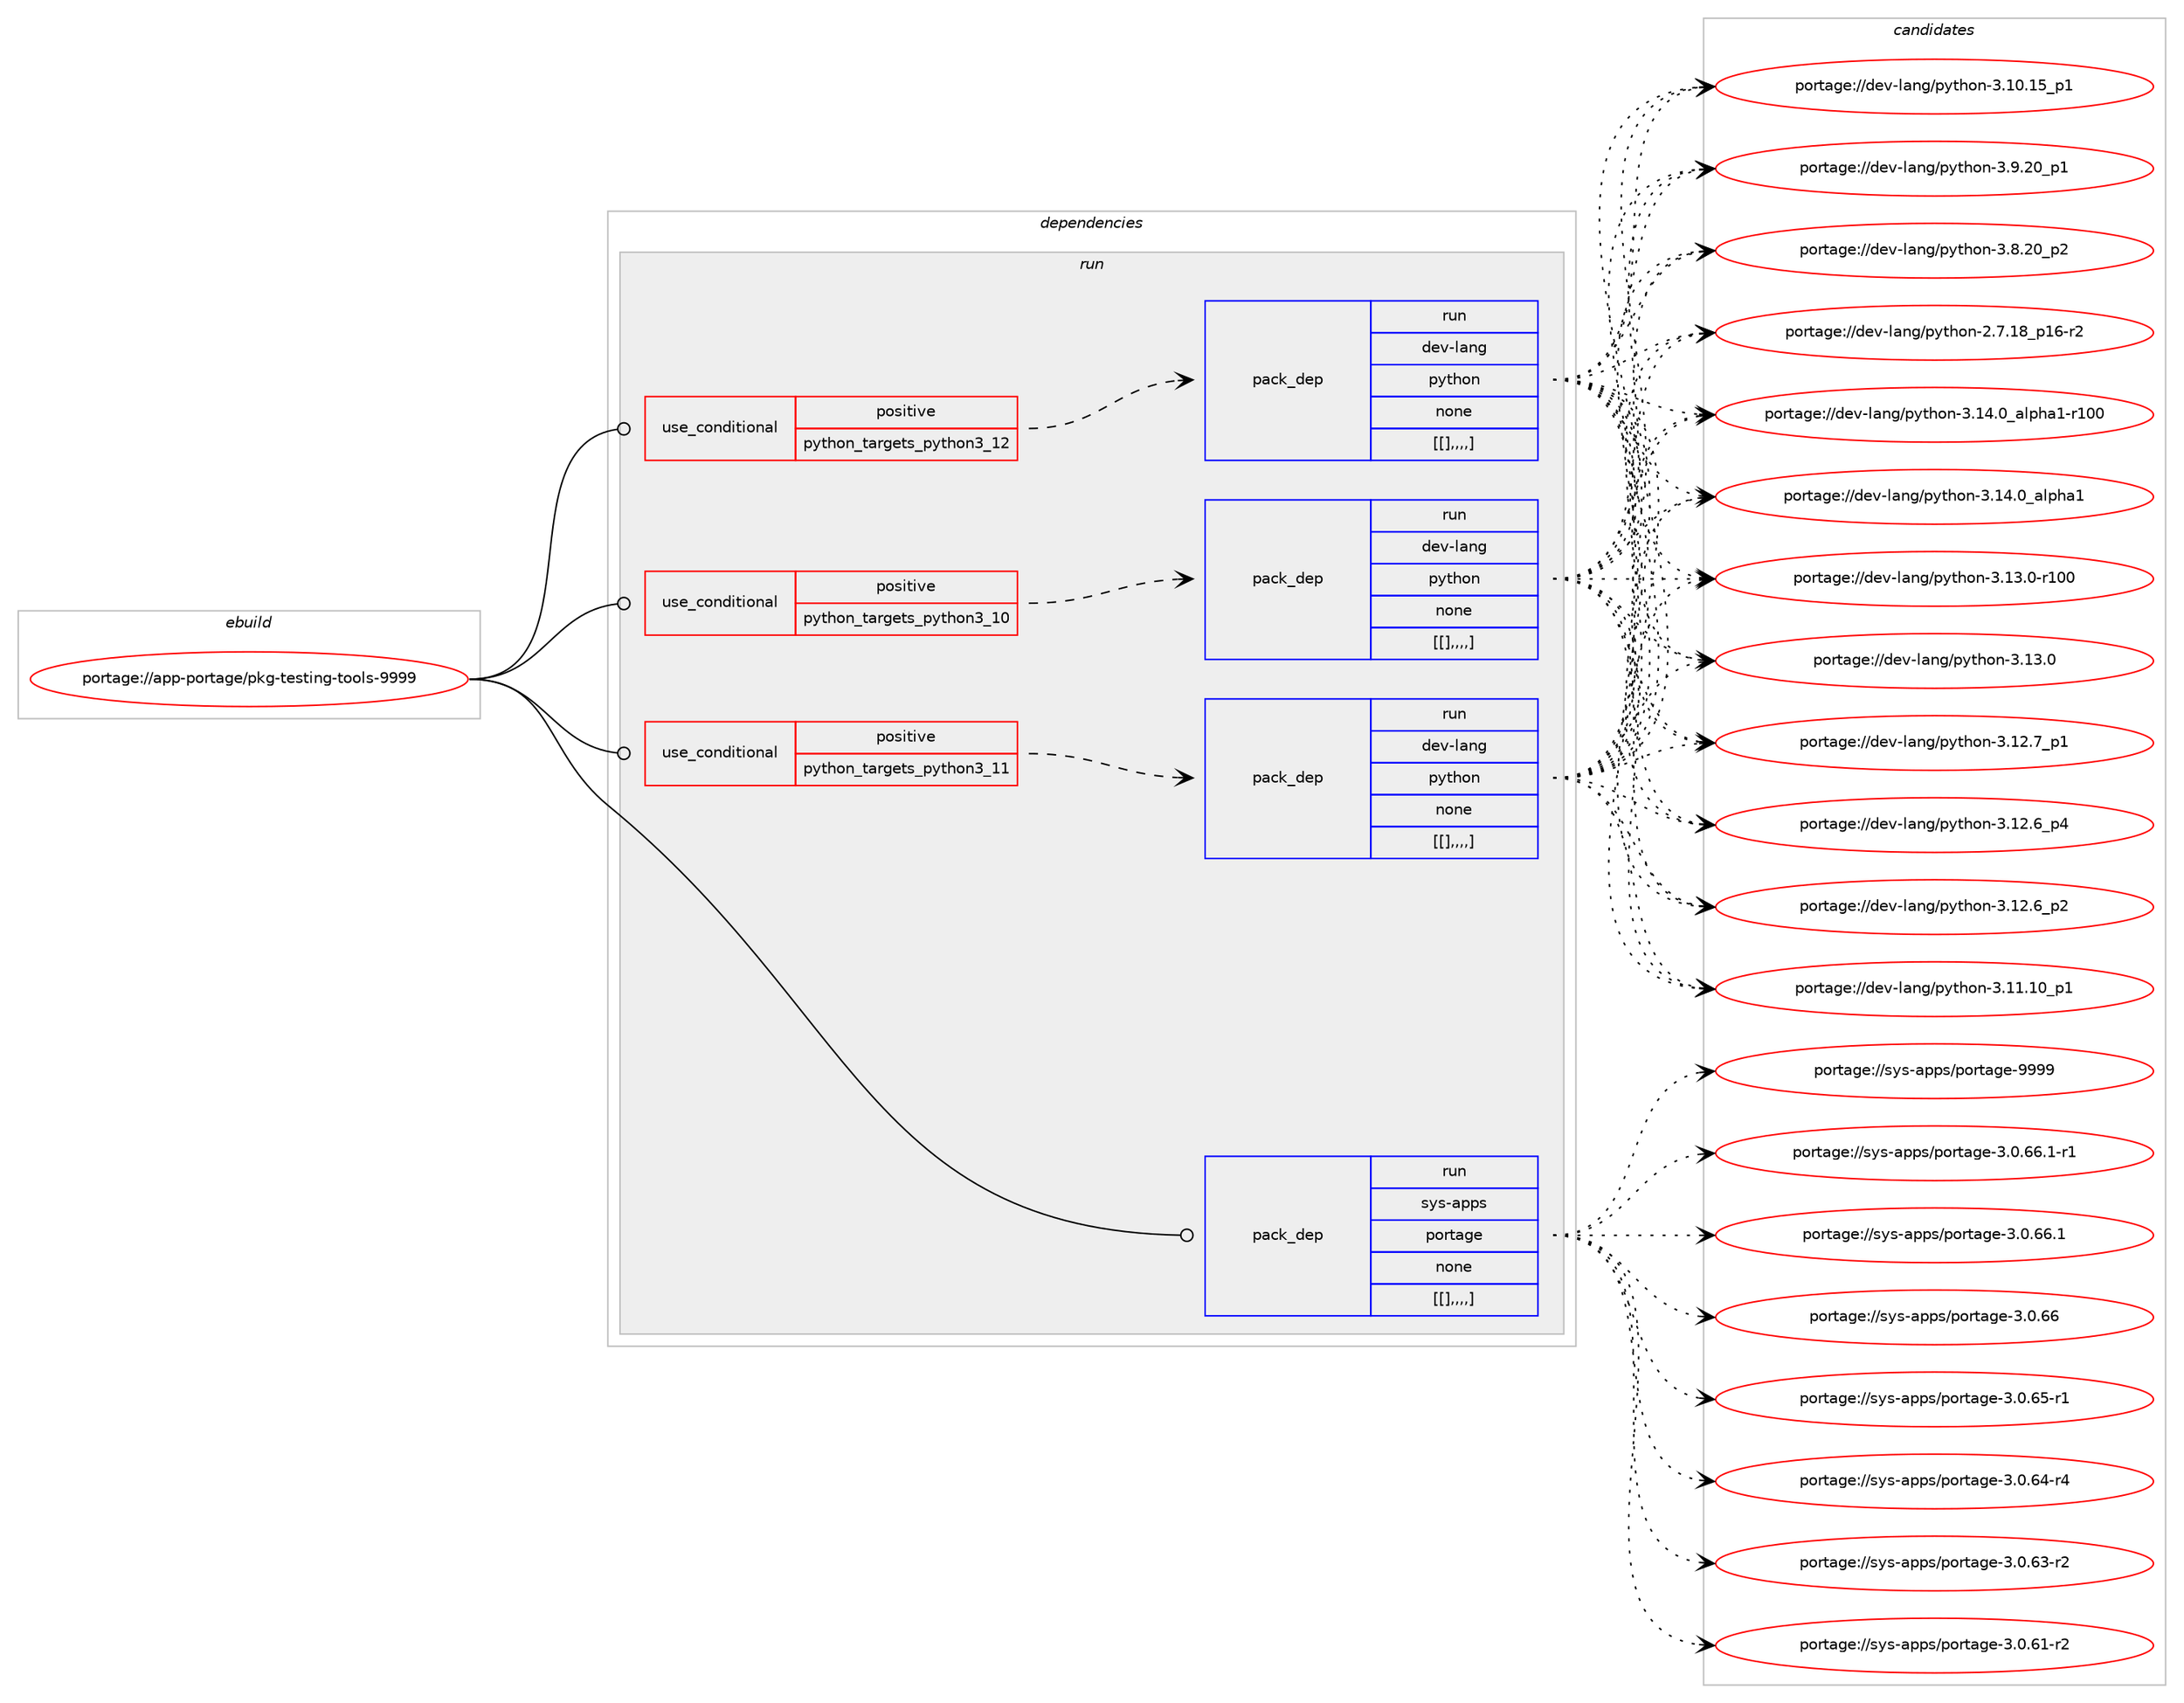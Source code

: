 digraph prolog {

# *************
# Graph options
# *************

newrank=true;
concentrate=true;
compound=true;
graph [rankdir=LR,fontname=Helvetica,fontsize=10,ranksep=1.5];#, ranksep=2.5, nodesep=0.2];
edge  [arrowhead=vee];
node  [fontname=Helvetica,fontsize=10];

# **********
# The ebuild
# **********

subgraph cluster_leftcol {
color=gray;
label=<<i>ebuild</i>>;
id [label="portage://app-portage/pkg-testing-tools-9999", color=red, width=4, href="../app-portage/pkg-testing-tools-9999.svg"];
}

# ****************
# The dependencies
# ****************

subgraph cluster_midcol {
color=gray;
label=<<i>dependencies</i>>;
subgraph cluster_compile {
fillcolor="#eeeeee";
style=filled;
label=<<i>compile</i>>;
}
subgraph cluster_compileandrun {
fillcolor="#eeeeee";
style=filled;
label=<<i>compile and run</i>>;
}
subgraph cluster_run {
fillcolor="#eeeeee";
style=filled;
label=<<i>run</i>>;
subgraph cond15655 {
dependency54354 [label=<<TABLE BORDER="0" CELLBORDER="1" CELLSPACING="0" CELLPADDING="4"><TR><TD ROWSPAN="3" CELLPADDING="10">use_conditional</TD></TR><TR><TD>positive</TD></TR><TR><TD>python_targets_python3_10</TD></TR></TABLE>>, shape=none, color=red];
subgraph pack38162 {
dependency54356 [label=<<TABLE BORDER="0" CELLBORDER="1" CELLSPACING="0" CELLPADDING="4" WIDTH="220"><TR><TD ROWSPAN="6" CELLPADDING="30">pack_dep</TD></TR><TR><TD WIDTH="110">run</TD></TR><TR><TD>dev-lang</TD></TR><TR><TD>python</TD></TR><TR><TD>none</TD></TR><TR><TD>[[],,,,]</TD></TR></TABLE>>, shape=none, color=blue];
}
dependency54354:e -> dependency54356:w [weight=20,style="dashed",arrowhead="vee"];
}
id:e -> dependency54354:w [weight=20,style="solid",arrowhead="odot"];
subgraph cond15659 {
dependency54375 [label=<<TABLE BORDER="0" CELLBORDER="1" CELLSPACING="0" CELLPADDING="4"><TR><TD ROWSPAN="3" CELLPADDING="10">use_conditional</TD></TR><TR><TD>positive</TD></TR><TR><TD>python_targets_python3_11</TD></TR></TABLE>>, shape=none, color=red];
subgraph pack38190 {
dependency54401 [label=<<TABLE BORDER="0" CELLBORDER="1" CELLSPACING="0" CELLPADDING="4" WIDTH="220"><TR><TD ROWSPAN="6" CELLPADDING="30">pack_dep</TD></TR><TR><TD WIDTH="110">run</TD></TR><TR><TD>dev-lang</TD></TR><TR><TD>python</TD></TR><TR><TD>none</TD></TR><TR><TD>[[],,,,]</TD></TR></TABLE>>, shape=none, color=blue];
}
dependency54375:e -> dependency54401:w [weight=20,style="dashed",arrowhead="vee"];
}
id:e -> dependency54375:w [weight=20,style="solid",arrowhead="odot"];
subgraph cond15674 {
dependency54411 [label=<<TABLE BORDER="0" CELLBORDER="1" CELLSPACING="0" CELLPADDING="4"><TR><TD ROWSPAN="3" CELLPADDING="10">use_conditional</TD></TR><TR><TD>positive</TD></TR><TR><TD>python_targets_python3_12</TD></TR></TABLE>>, shape=none, color=red];
subgraph pack38202 {
dependency54416 [label=<<TABLE BORDER="0" CELLBORDER="1" CELLSPACING="0" CELLPADDING="4" WIDTH="220"><TR><TD ROWSPAN="6" CELLPADDING="30">pack_dep</TD></TR><TR><TD WIDTH="110">run</TD></TR><TR><TD>dev-lang</TD></TR><TR><TD>python</TD></TR><TR><TD>none</TD></TR><TR><TD>[[],,,,]</TD></TR></TABLE>>, shape=none, color=blue];
}
dependency54411:e -> dependency54416:w [weight=20,style="dashed",arrowhead="vee"];
}
id:e -> dependency54411:w [weight=20,style="solid",arrowhead="odot"];
subgraph pack38211 {
dependency54432 [label=<<TABLE BORDER="0" CELLBORDER="1" CELLSPACING="0" CELLPADDING="4" WIDTH="220"><TR><TD ROWSPAN="6" CELLPADDING="30">pack_dep</TD></TR><TR><TD WIDTH="110">run</TD></TR><TR><TD>sys-apps</TD></TR><TR><TD>portage</TD></TR><TR><TD>none</TD></TR><TR><TD>[[],,,,]</TD></TR></TABLE>>, shape=none, color=blue];
}
id:e -> dependency54432:w [weight=20,style="solid",arrowhead="odot"];
}
}

# **************
# The candidates
# **************

subgraph cluster_choices {
rank=same;
color=gray;
label=<<i>candidates</i>>;

subgraph choice37200 {
color=black;
nodesep=1;
choice100101118451089711010347112121116104111110455146495246489597108112104974945114494848 [label="portage://dev-lang/python-3.14.0_alpha1-r100", color=red, width=4,href="../dev-lang/python-3.14.0_alpha1-r100.svg"];
choice1001011184510897110103471121211161041111104551464952464895971081121049749 [label="portage://dev-lang/python-3.14.0_alpha1", color=red, width=4,href="../dev-lang/python-3.14.0_alpha1.svg"];
choice1001011184510897110103471121211161041111104551464951464845114494848 [label="portage://dev-lang/python-3.13.0-r100", color=red, width=4,href="../dev-lang/python-3.13.0-r100.svg"];
choice10010111845108971101034711212111610411111045514649514648 [label="portage://dev-lang/python-3.13.0", color=red, width=4,href="../dev-lang/python-3.13.0.svg"];
choice100101118451089711010347112121116104111110455146495046559511249 [label="portage://dev-lang/python-3.12.7_p1", color=red, width=4,href="../dev-lang/python-3.12.7_p1.svg"];
choice100101118451089711010347112121116104111110455146495046549511252 [label="portage://dev-lang/python-3.12.6_p4", color=red, width=4,href="../dev-lang/python-3.12.6_p4.svg"];
choice100101118451089711010347112121116104111110455146495046549511250 [label="portage://dev-lang/python-3.12.6_p2", color=red, width=4,href="../dev-lang/python-3.12.6_p2.svg"];
choice10010111845108971101034711212111610411111045514649494649489511249 [label="portage://dev-lang/python-3.11.10_p1", color=red, width=4,href="../dev-lang/python-3.11.10_p1.svg"];
choice10010111845108971101034711212111610411111045514649484649539511249 [label="portage://dev-lang/python-3.10.15_p1", color=red, width=4,href="../dev-lang/python-3.10.15_p1.svg"];
choice100101118451089711010347112121116104111110455146574650489511249 [label="portage://dev-lang/python-3.9.20_p1", color=red, width=4,href="../dev-lang/python-3.9.20_p1.svg"];
choice100101118451089711010347112121116104111110455146564650489511250 [label="portage://dev-lang/python-3.8.20_p2", color=red, width=4,href="../dev-lang/python-3.8.20_p2.svg"];
choice100101118451089711010347112121116104111110455046554649569511249544511450 [label="portage://dev-lang/python-2.7.18_p16-r2", color=red, width=4,href="../dev-lang/python-2.7.18_p16-r2.svg"];
dependency54356:e -> choice100101118451089711010347112121116104111110455146495246489597108112104974945114494848:w [style=dotted,weight="100"];
dependency54356:e -> choice1001011184510897110103471121211161041111104551464952464895971081121049749:w [style=dotted,weight="100"];
dependency54356:e -> choice1001011184510897110103471121211161041111104551464951464845114494848:w [style=dotted,weight="100"];
dependency54356:e -> choice10010111845108971101034711212111610411111045514649514648:w [style=dotted,weight="100"];
dependency54356:e -> choice100101118451089711010347112121116104111110455146495046559511249:w [style=dotted,weight="100"];
dependency54356:e -> choice100101118451089711010347112121116104111110455146495046549511252:w [style=dotted,weight="100"];
dependency54356:e -> choice100101118451089711010347112121116104111110455146495046549511250:w [style=dotted,weight="100"];
dependency54356:e -> choice10010111845108971101034711212111610411111045514649494649489511249:w [style=dotted,weight="100"];
dependency54356:e -> choice10010111845108971101034711212111610411111045514649484649539511249:w [style=dotted,weight="100"];
dependency54356:e -> choice100101118451089711010347112121116104111110455146574650489511249:w [style=dotted,weight="100"];
dependency54356:e -> choice100101118451089711010347112121116104111110455146564650489511250:w [style=dotted,weight="100"];
dependency54356:e -> choice100101118451089711010347112121116104111110455046554649569511249544511450:w [style=dotted,weight="100"];
}
subgraph choice37220 {
color=black;
nodesep=1;
choice100101118451089711010347112121116104111110455146495246489597108112104974945114494848 [label="portage://dev-lang/python-3.14.0_alpha1-r100", color=red, width=4,href="../dev-lang/python-3.14.0_alpha1-r100.svg"];
choice1001011184510897110103471121211161041111104551464952464895971081121049749 [label="portage://dev-lang/python-3.14.0_alpha1", color=red, width=4,href="../dev-lang/python-3.14.0_alpha1.svg"];
choice1001011184510897110103471121211161041111104551464951464845114494848 [label="portage://dev-lang/python-3.13.0-r100", color=red, width=4,href="../dev-lang/python-3.13.0-r100.svg"];
choice10010111845108971101034711212111610411111045514649514648 [label="portage://dev-lang/python-3.13.0", color=red, width=4,href="../dev-lang/python-3.13.0.svg"];
choice100101118451089711010347112121116104111110455146495046559511249 [label="portage://dev-lang/python-3.12.7_p1", color=red, width=4,href="../dev-lang/python-3.12.7_p1.svg"];
choice100101118451089711010347112121116104111110455146495046549511252 [label="portage://dev-lang/python-3.12.6_p4", color=red, width=4,href="../dev-lang/python-3.12.6_p4.svg"];
choice100101118451089711010347112121116104111110455146495046549511250 [label="portage://dev-lang/python-3.12.6_p2", color=red, width=4,href="../dev-lang/python-3.12.6_p2.svg"];
choice10010111845108971101034711212111610411111045514649494649489511249 [label="portage://dev-lang/python-3.11.10_p1", color=red, width=4,href="../dev-lang/python-3.11.10_p1.svg"];
choice10010111845108971101034711212111610411111045514649484649539511249 [label="portage://dev-lang/python-3.10.15_p1", color=red, width=4,href="../dev-lang/python-3.10.15_p1.svg"];
choice100101118451089711010347112121116104111110455146574650489511249 [label="portage://dev-lang/python-3.9.20_p1", color=red, width=4,href="../dev-lang/python-3.9.20_p1.svg"];
choice100101118451089711010347112121116104111110455146564650489511250 [label="portage://dev-lang/python-3.8.20_p2", color=red, width=4,href="../dev-lang/python-3.8.20_p2.svg"];
choice100101118451089711010347112121116104111110455046554649569511249544511450 [label="portage://dev-lang/python-2.7.18_p16-r2", color=red, width=4,href="../dev-lang/python-2.7.18_p16-r2.svg"];
dependency54401:e -> choice100101118451089711010347112121116104111110455146495246489597108112104974945114494848:w [style=dotted,weight="100"];
dependency54401:e -> choice1001011184510897110103471121211161041111104551464952464895971081121049749:w [style=dotted,weight="100"];
dependency54401:e -> choice1001011184510897110103471121211161041111104551464951464845114494848:w [style=dotted,weight="100"];
dependency54401:e -> choice10010111845108971101034711212111610411111045514649514648:w [style=dotted,weight="100"];
dependency54401:e -> choice100101118451089711010347112121116104111110455146495046559511249:w [style=dotted,weight="100"];
dependency54401:e -> choice100101118451089711010347112121116104111110455146495046549511252:w [style=dotted,weight="100"];
dependency54401:e -> choice100101118451089711010347112121116104111110455146495046549511250:w [style=dotted,weight="100"];
dependency54401:e -> choice10010111845108971101034711212111610411111045514649494649489511249:w [style=dotted,weight="100"];
dependency54401:e -> choice10010111845108971101034711212111610411111045514649484649539511249:w [style=dotted,weight="100"];
dependency54401:e -> choice100101118451089711010347112121116104111110455146574650489511249:w [style=dotted,weight="100"];
dependency54401:e -> choice100101118451089711010347112121116104111110455146564650489511250:w [style=dotted,weight="100"];
dependency54401:e -> choice100101118451089711010347112121116104111110455046554649569511249544511450:w [style=dotted,weight="100"];
}
subgraph choice37251 {
color=black;
nodesep=1;
choice100101118451089711010347112121116104111110455146495246489597108112104974945114494848 [label="portage://dev-lang/python-3.14.0_alpha1-r100", color=red, width=4,href="../dev-lang/python-3.14.0_alpha1-r100.svg"];
choice1001011184510897110103471121211161041111104551464952464895971081121049749 [label="portage://dev-lang/python-3.14.0_alpha1", color=red, width=4,href="../dev-lang/python-3.14.0_alpha1.svg"];
choice1001011184510897110103471121211161041111104551464951464845114494848 [label="portage://dev-lang/python-3.13.0-r100", color=red, width=4,href="../dev-lang/python-3.13.0-r100.svg"];
choice10010111845108971101034711212111610411111045514649514648 [label="portage://dev-lang/python-3.13.0", color=red, width=4,href="../dev-lang/python-3.13.0.svg"];
choice100101118451089711010347112121116104111110455146495046559511249 [label="portage://dev-lang/python-3.12.7_p1", color=red, width=4,href="../dev-lang/python-3.12.7_p1.svg"];
choice100101118451089711010347112121116104111110455146495046549511252 [label="portage://dev-lang/python-3.12.6_p4", color=red, width=4,href="../dev-lang/python-3.12.6_p4.svg"];
choice100101118451089711010347112121116104111110455146495046549511250 [label="portage://dev-lang/python-3.12.6_p2", color=red, width=4,href="../dev-lang/python-3.12.6_p2.svg"];
choice10010111845108971101034711212111610411111045514649494649489511249 [label="portage://dev-lang/python-3.11.10_p1", color=red, width=4,href="../dev-lang/python-3.11.10_p1.svg"];
choice10010111845108971101034711212111610411111045514649484649539511249 [label="portage://dev-lang/python-3.10.15_p1", color=red, width=4,href="../dev-lang/python-3.10.15_p1.svg"];
choice100101118451089711010347112121116104111110455146574650489511249 [label="portage://dev-lang/python-3.9.20_p1", color=red, width=4,href="../dev-lang/python-3.9.20_p1.svg"];
choice100101118451089711010347112121116104111110455146564650489511250 [label="portage://dev-lang/python-3.8.20_p2", color=red, width=4,href="../dev-lang/python-3.8.20_p2.svg"];
choice100101118451089711010347112121116104111110455046554649569511249544511450 [label="portage://dev-lang/python-2.7.18_p16-r2", color=red, width=4,href="../dev-lang/python-2.7.18_p16-r2.svg"];
dependency54416:e -> choice100101118451089711010347112121116104111110455146495246489597108112104974945114494848:w [style=dotted,weight="100"];
dependency54416:e -> choice1001011184510897110103471121211161041111104551464952464895971081121049749:w [style=dotted,weight="100"];
dependency54416:e -> choice1001011184510897110103471121211161041111104551464951464845114494848:w [style=dotted,weight="100"];
dependency54416:e -> choice10010111845108971101034711212111610411111045514649514648:w [style=dotted,weight="100"];
dependency54416:e -> choice100101118451089711010347112121116104111110455146495046559511249:w [style=dotted,weight="100"];
dependency54416:e -> choice100101118451089711010347112121116104111110455146495046549511252:w [style=dotted,weight="100"];
dependency54416:e -> choice100101118451089711010347112121116104111110455146495046549511250:w [style=dotted,weight="100"];
dependency54416:e -> choice10010111845108971101034711212111610411111045514649494649489511249:w [style=dotted,weight="100"];
dependency54416:e -> choice10010111845108971101034711212111610411111045514649484649539511249:w [style=dotted,weight="100"];
dependency54416:e -> choice100101118451089711010347112121116104111110455146574650489511249:w [style=dotted,weight="100"];
dependency54416:e -> choice100101118451089711010347112121116104111110455146564650489511250:w [style=dotted,weight="100"];
dependency54416:e -> choice100101118451089711010347112121116104111110455046554649569511249544511450:w [style=dotted,weight="100"];
}
subgraph choice37256 {
color=black;
nodesep=1;
choice115121115459711211211547112111114116971031014557575757 [label="portage://sys-apps/portage-9999", color=red, width=4,href="../sys-apps/portage-9999.svg"];
choice115121115459711211211547112111114116971031014551464846545446494511449 [label="portage://sys-apps/portage-3.0.66.1-r1", color=red, width=4,href="../sys-apps/portage-3.0.66.1-r1.svg"];
choice11512111545971121121154711211111411697103101455146484654544649 [label="portage://sys-apps/portage-3.0.66.1", color=red, width=4,href="../sys-apps/portage-3.0.66.1.svg"];
choice1151211154597112112115471121111141169710310145514648465454 [label="portage://sys-apps/portage-3.0.66", color=red, width=4,href="../sys-apps/portage-3.0.66.svg"];
choice11512111545971121121154711211111411697103101455146484654534511449 [label="portage://sys-apps/portage-3.0.65-r1", color=red, width=4,href="../sys-apps/portage-3.0.65-r1.svg"];
choice11512111545971121121154711211111411697103101455146484654524511452 [label="portage://sys-apps/portage-3.0.64-r4", color=red, width=4,href="../sys-apps/portage-3.0.64-r4.svg"];
choice11512111545971121121154711211111411697103101455146484654514511450 [label="portage://sys-apps/portage-3.0.63-r2", color=red, width=4,href="../sys-apps/portage-3.0.63-r2.svg"];
choice11512111545971121121154711211111411697103101455146484654494511450 [label="portage://sys-apps/portage-3.0.61-r2", color=red, width=4,href="../sys-apps/portage-3.0.61-r2.svg"];
dependency54432:e -> choice115121115459711211211547112111114116971031014557575757:w [style=dotted,weight="100"];
dependency54432:e -> choice115121115459711211211547112111114116971031014551464846545446494511449:w [style=dotted,weight="100"];
dependency54432:e -> choice11512111545971121121154711211111411697103101455146484654544649:w [style=dotted,weight="100"];
dependency54432:e -> choice1151211154597112112115471121111141169710310145514648465454:w [style=dotted,weight="100"];
dependency54432:e -> choice11512111545971121121154711211111411697103101455146484654534511449:w [style=dotted,weight="100"];
dependency54432:e -> choice11512111545971121121154711211111411697103101455146484654524511452:w [style=dotted,weight="100"];
dependency54432:e -> choice11512111545971121121154711211111411697103101455146484654514511450:w [style=dotted,weight="100"];
dependency54432:e -> choice11512111545971121121154711211111411697103101455146484654494511450:w [style=dotted,weight="100"];
}
}

}
